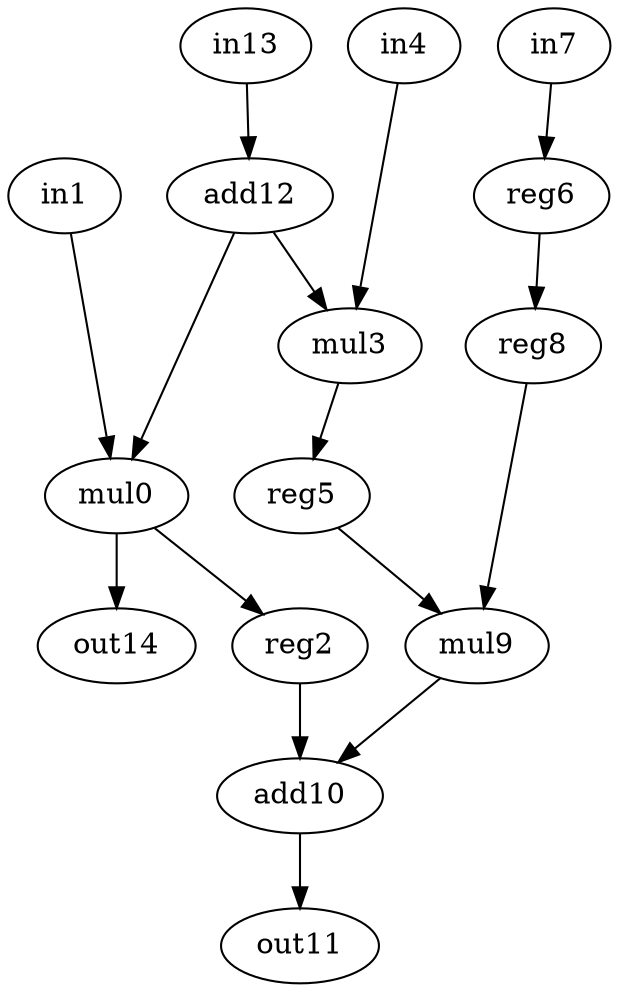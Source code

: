 digraph g {
0 [label = mul0;op = mul;]
1 [label = in1;op = in;]
2 [label = add10;op = add;]
3 [label = out11;op = out;]
4 [label = add12;op = addi;value = 2;]
5 [label = in13;op = in;]
6 [label = out14;op = out;]
7 [label = reg2;op = reg;]
8 [label = mul3;op = mul;]
9 [label = in4;op = in;]
10 [label = reg5;op = reg;]
11 [label = reg6;op = reg;]
12 [label = in7;op = in;]
13 [label = reg8;op = reg;]
14 [label = mul9;op = mul;]
2 -> 3 [port=0; weight=0;]
14 -> 2 [port=0; weight=0;]
13 -> 14 [port=0; weight=0;]
11 -> 13 [port=0; weight=0;]
12 -> 11 [port=0; weight=0;]
10 -> 14 [port=1; weight=0;]
8 -> 10 [port=0; weight=0;]
9 -> 8 [port=0; weight=0;]
4 -> 8 [port=1; weight=0;]
4 -> 0 [port=0; weight=0;]
1 -> 0 [port=1; weight=0;]
0 -> 7 [port=0; weight=0;]
7 -> 2 [port=1; weight=3;]
0 -> 6 [port=0; weight=1;]
5 -> 4 [port=0; weight=0;]
}
